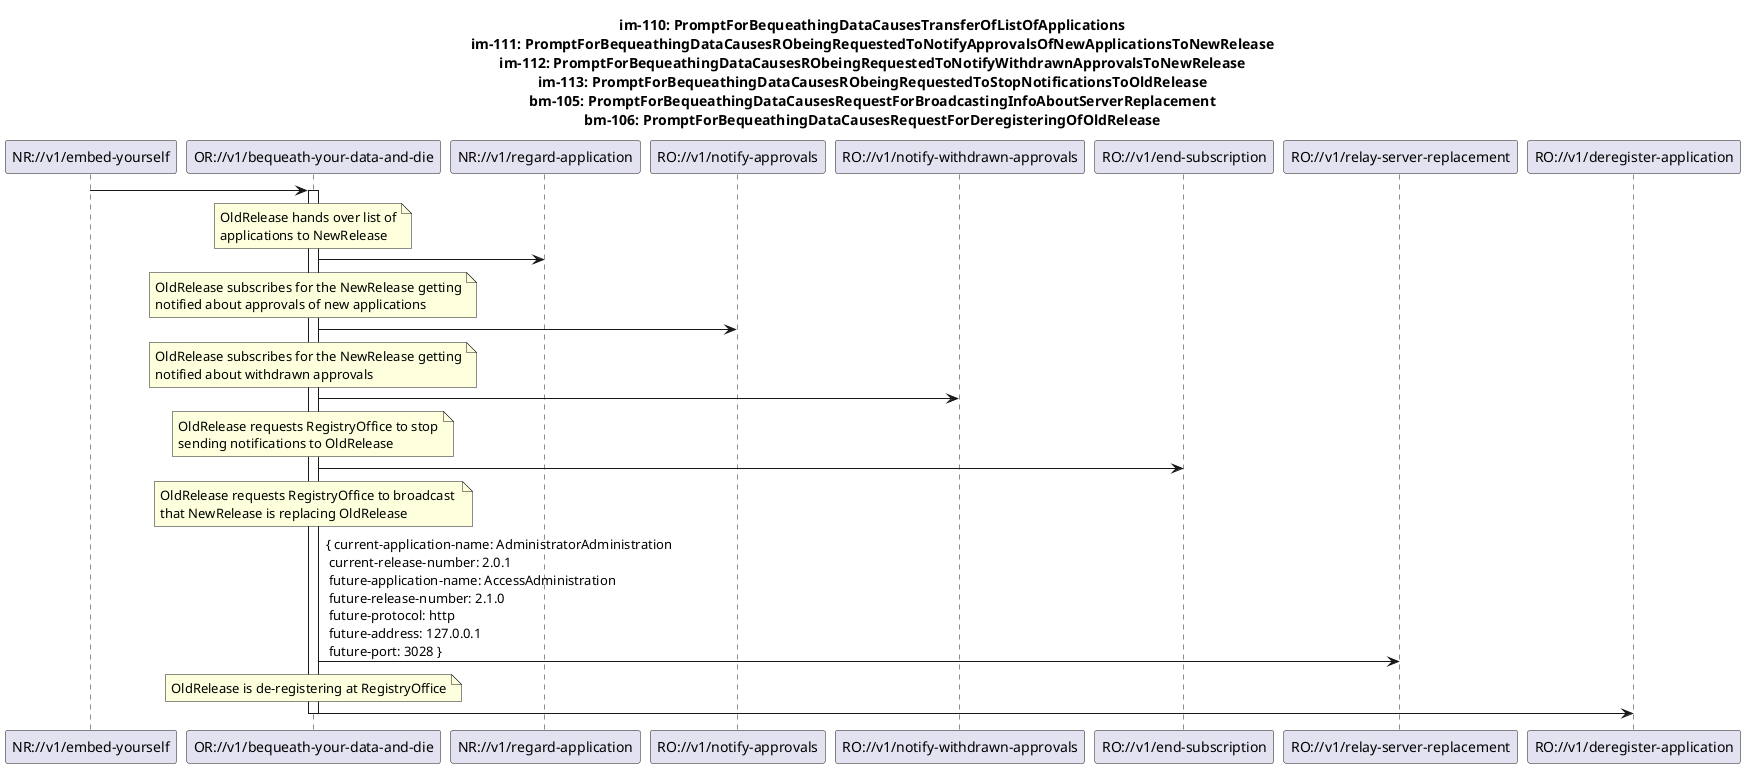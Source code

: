 @startuml im000_BequeathYourDataAndDie
skinparam responseMessageBelowArrow true

title
im-110: PromptForBequeathingDataCausesTransferOfListOfApplications
im-111: PromptForBequeathingDataCausesRObeingRequestedToNotifyApprovalsOfNewApplicationsToNewRelease
im-112: PromptForBequeathingDataCausesRObeingRequestedToNotifyWithdrawnApprovalsToNewRelease
im-113: PromptForBequeathingDataCausesRObeingRequestedToStopNotificationsToOldRelease
bm-105: PromptForBequeathingDataCausesRequestForBroadcastingInfoAboutServerReplacement
bm-106: PromptForBequeathingDataCausesRequestForDeregisteringOfOldRelease
end title

participant "NR://v1/embed-yourself" as NewRelease
participant "OR://v1/bequeath-your-data-and-die" as OldRelease
participant "NR://v1/regard-application" as NrGetsApplications
participant "RO://v1/notify-approvals" as NrGetsNotifiedAboutApprovals
participant "RO://v1/notify-withdrawn-approvals" as NrGetsNotifiedAboutObjections
participant "RO://v1/end-subscription" as RoStopNotifying
participant "RO://v1/relay-server-replacement" as RelayServerReplacement
participant "RO://v1/deregister-application" as Deregister

NewRelease -> OldRelease
activate OldRelease

note over OldRelease
OldRelease hands over list of
applications to NewRelease
end note
OldRelease -> NrGetsApplications

note over OldRelease
OldRelease subscribes for the NewRelease getting
notified about approvals of new applications
end note
OldRelease -> NrGetsNotifiedAboutApprovals

note over OldRelease
OldRelease subscribes for the NewRelease getting
notified about withdrawn approvals
end note
OldRelease -> NrGetsNotifiedAboutObjections

note over OldRelease
OldRelease requests RegistryOffice to stop
sending notifications to OldRelease
end note
OldRelease -> RoStopNotifying

note over OldRelease
OldRelease requests RegistryOffice to broadcast 
that NewRelease is replacing OldRelease
end note
OldRelease -> RelayServerReplacement : { current-application-name: AdministratorAdministration \n current-release-number: 2.0.1 \n future-application-name: AccessAdministration \n future-release-number: 2.1.0 \n future-protocol: http \n future-address: 127.0.0.1 \n future-port: 3028 }

note over OldRelease
OldRelease is de-registering at RegistryOffice
end note
OldRelease -> Deregister

deactivate OldRelease

@enduml